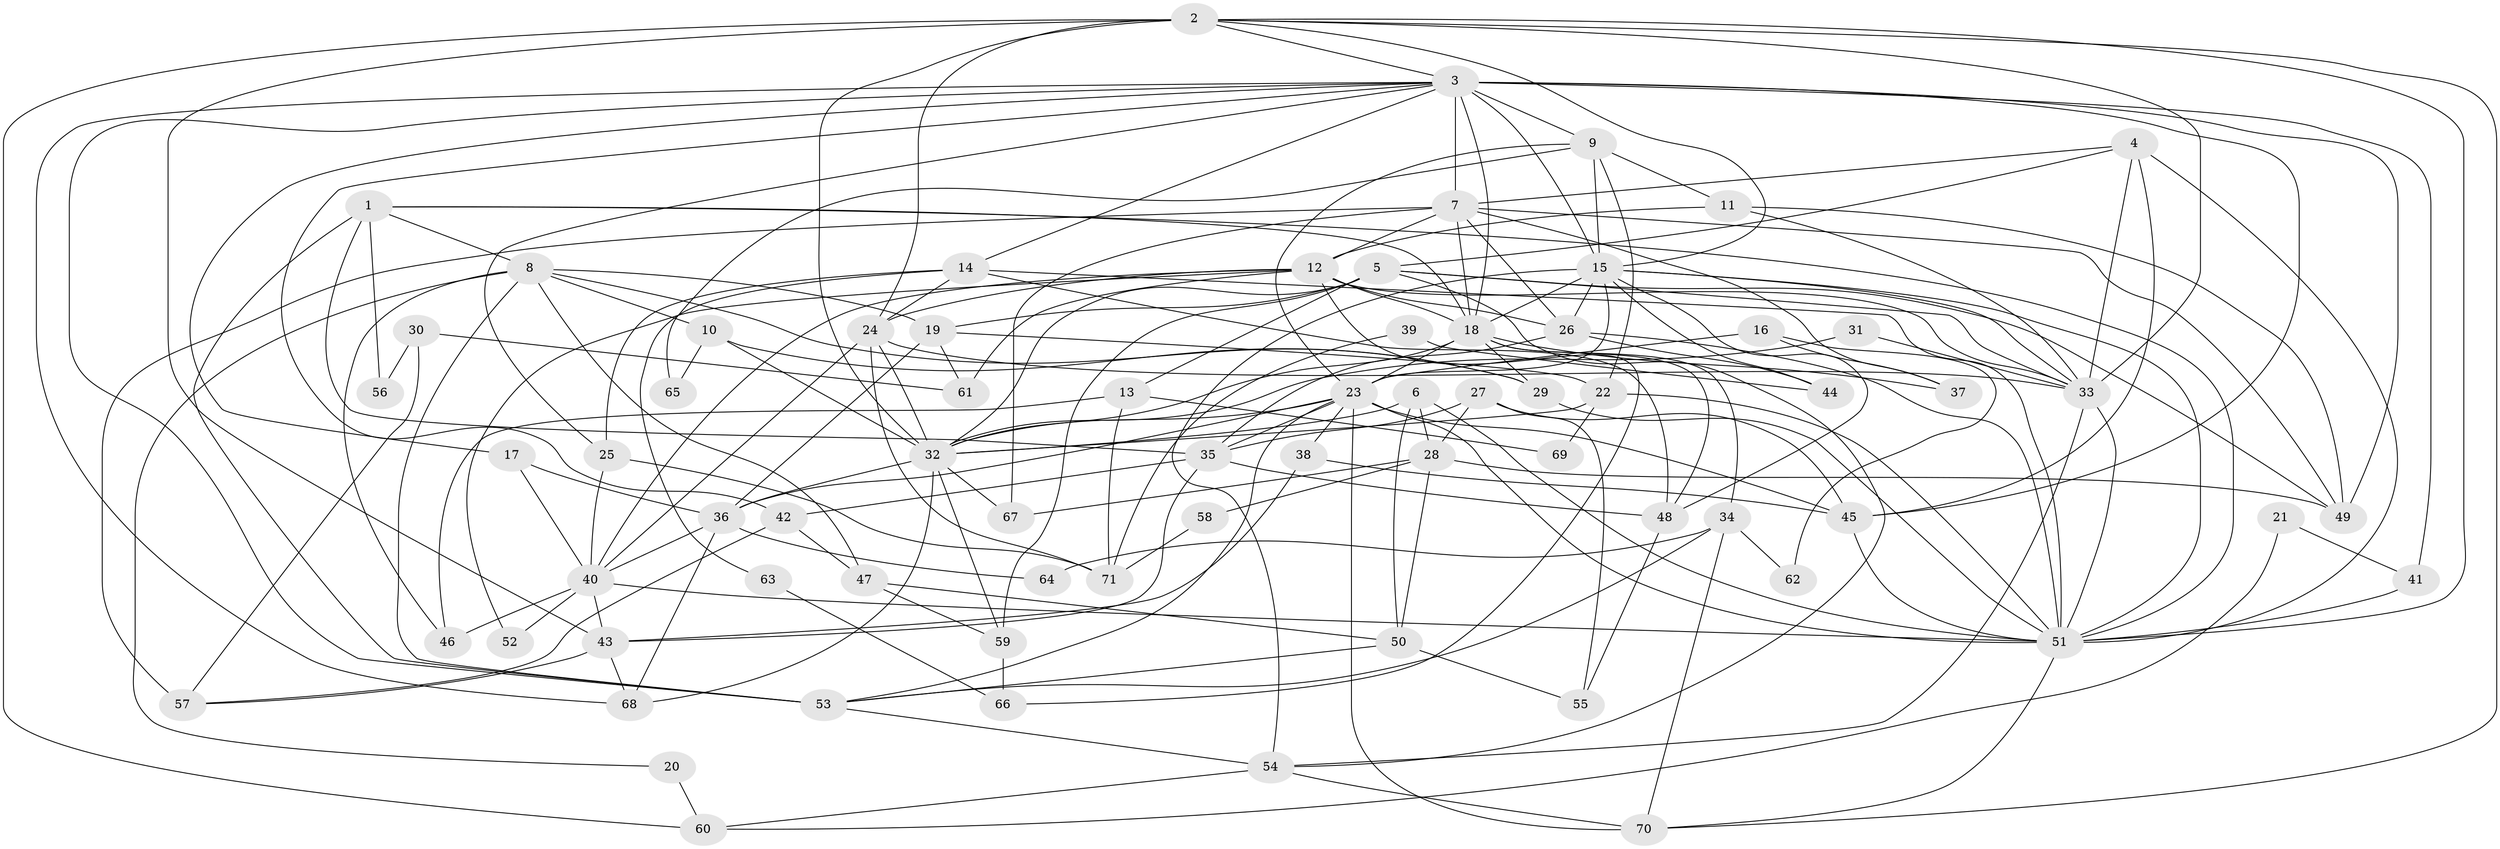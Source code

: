 // original degree distribution, {6: 0.09859154929577464, 5: 0.2323943661971831, 2: 0.15492957746478872, 3: 0.2605633802816901, 4: 0.2112676056338028, 7: 0.028169014084507043, 8: 0.014084507042253521}
// Generated by graph-tools (version 1.1) at 2025/36/03/09/25 02:36:00]
// undirected, 71 vertices, 186 edges
graph export_dot {
graph [start="1"]
  node [color=gray90,style=filled];
  1;
  2;
  3;
  4;
  5;
  6;
  7;
  8;
  9;
  10;
  11;
  12;
  13;
  14;
  15;
  16;
  17;
  18;
  19;
  20;
  21;
  22;
  23;
  24;
  25;
  26;
  27;
  28;
  29;
  30;
  31;
  32;
  33;
  34;
  35;
  36;
  37;
  38;
  39;
  40;
  41;
  42;
  43;
  44;
  45;
  46;
  47;
  48;
  49;
  50;
  51;
  52;
  53;
  54;
  55;
  56;
  57;
  58;
  59;
  60;
  61;
  62;
  63;
  64;
  65;
  66;
  67;
  68;
  69;
  70;
  71;
  1 -- 8 [weight=1.0];
  1 -- 18 [weight=1.0];
  1 -- 35 [weight=2.0];
  1 -- 51 [weight=1.0];
  1 -- 53 [weight=1.0];
  1 -- 56 [weight=1.0];
  2 -- 3 [weight=1.0];
  2 -- 15 [weight=1.0];
  2 -- 24 [weight=1.0];
  2 -- 32 [weight=2.0];
  2 -- 33 [weight=2.0];
  2 -- 43 [weight=2.0];
  2 -- 51 [weight=1.0];
  2 -- 60 [weight=1.0];
  2 -- 70 [weight=1.0];
  3 -- 7 [weight=1.0];
  3 -- 9 [weight=1.0];
  3 -- 14 [weight=1.0];
  3 -- 15 [weight=2.0];
  3 -- 17 [weight=1.0];
  3 -- 18 [weight=1.0];
  3 -- 25 [weight=1.0];
  3 -- 41 [weight=1.0];
  3 -- 42 [weight=1.0];
  3 -- 45 [weight=1.0];
  3 -- 49 [weight=1.0];
  3 -- 53 [weight=1.0];
  3 -- 68 [weight=1.0];
  4 -- 5 [weight=1.0];
  4 -- 7 [weight=2.0];
  4 -- 33 [weight=2.0];
  4 -- 45 [weight=1.0];
  4 -- 51 [weight=1.0];
  5 -- 13 [weight=1.0];
  5 -- 19 [weight=2.0];
  5 -- 32 [weight=1.0];
  5 -- 33 [weight=1.0];
  5 -- 49 [weight=1.0];
  5 -- 54 [weight=1.0];
  5 -- 59 [weight=1.0];
  6 -- 28 [weight=1.0];
  6 -- 32 [weight=2.0];
  6 -- 50 [weight=1.0];
  6 -- 51 [weight=1.0];
  7 -- 12 [weight=1.0];
  7 -- 18 [weight=2.0];
  7 -- 26 [weight=1.0];
  7 -- 37 [weight=1.0];
  7 -- 49 [weight=1.0];
  7 -- 57 [weight=2.0];
  7 -- 67 [weight=2.0];
  8 -- 10 [weight=2.0];
  8 -- 19 [weight=1.0];
  8 -- 20 [weight=1.0];
  8 -- 29 [weight=1.0];
  8 -- 46 [weight=1.0];
  8 -- 47 [weight=2.0];
  8 -- 53 [weight=2.0];
  9 -- 11 [weight=1.0];
  9 -- 15 [weight=1.0];
  9 -- 22 [weight=1.0];
  9 -- 23 [weight=1.0];
  9 -- 65 [weight=1.0];
  10 -- 29 [weight=1.0];
  10 -- 32 [weight=1.0];
  10 -- 65 [weight=1.0];
  11 -- 12 [weight=1.0];
  11 -- 33 [weight=1.0];
  11 -- 49 [weight=1.0];
  12 -- 18 [weight=1.0];
  12 -- 24 [weight=2.0];
  12 -- 26 [weight=1.0];
  12 -- 33 [weight=1.0];
  12 -- 40 [weight=1.0];
  12 -- 52 [weight=1.0];
  12 -- 61 [weight=1.0];
  12 -- 66 [weight=1.0];
  13 -- 46 [weight=1.0];
  13 -- 69 [weight=1.0];
  13 -- 71 [weight=1.0];
  14 -- 24 [weight=1.0];
  14 -- 25 [weight=1.0];
  14 -- 48 [weight=1.0];
  14 -- 51 [weight=1.0];
  14 -- 63 [weight=1.0];
  15 -- 18 [weight=1.0];
  15 -- 23 [weight=2.0];
  15 -- 26 [weight=1.0];
  15 -- 33 [weight=1.0];
  15 -- 44 [weight=1.0];
  15 -- 48 [weight=1.0];
  15 -- 51 [weight=1.0];
  15 -- 54 [weight=1.0];
  16 -- 23 [weight=1.0];
  16 -- 37 [weight=1.0];
  16 -- 62 [weight=1.0];
  17 -- 36 [weight=1.0];
  17 -- 40 [weight=2.0];
  18 -- 23 [weight=1.0];
  18 -- 29 [weight=1.0];
  18 -- 32 [weight=1.0];
  18 -- 34 [weight=1.0];
  18 -- 37 [weight=1.0];
  18 -- 48 [weight=1.0];
  19 -- 22 [weight=1.0];
  19 -- 36 [weight=1.0];
  19 -- 61 [weight=1.0];
  20 -- 60 [weight=1.0];
  21 -- 41 [weight=1.0];
  21 -- 60 [weight=1.0];
  22 -- 32 [weight=2.0];
  22 -- 51 [weight=1.0];
  22 -- 69 [weight=1.0];
  23 -- 32 [weight=1.0];
  23 -- 35 [weight=1.0];
  23 -- 36 [weight=2.0];
  23 -- 38 [weight=1.0];
  23 -- 45 [weight=2.0];
  23 -- 51 [weight=1.0];
  23 -- 53 [weight=1.0];
  23 -- 70 [weight=2.0];
  24 -- 32 [weight=1.0];
  24 -- 33 [weight=1.0];
  24 -- 40 [weight=1.0];
  24 -- 71 [weight=1.0];
  25 -- 40 [weight=1.0];
  25 -- 71 [weight=1.0];
  26 -- 35 [weight=1.0];
  26 -- 44 [weight=1.0];
  26 -- 51 [weight=1.0];
  27 -- 28 [weight=1.0];
  27 -- 35 [weight=1.0];
  27 -- 45 [weight=1.0];
  27 -- 55 [weight=1.0];
  28 -- 49 [weight=1.0];
  28 -- 50 [weight=1.0];
  28 -- 58 [weight=1.0];
  28 -- 67 [weight=1.0];
  29 -- 51 [weight=1.0];
  30 -- 56 [weight=1.0];
  30 -- 57 [weight=1.0];
  30 -- 61 [weight=1.0];
  31 -- 32 [weight=1.0];
  31 -- 33 [weight=1.0];
  32 -- 36 [weight=1.0];
  32 -- 59 [weight=1.0];
  32 -- 67 [weight=1.0];
  32 -- 68 [weight=1.0];
  33 -- 51 [weight=2.0];
  33 -- 54 [weight=1.0];
  34 -- 53 [weight=1.0];
  34 -- 62 [weight=1.0];
  34 -- 64 [weight=1.0];
  34 -- 70 [weight=1.0];
  35 -- 42 [weight=1.0];
  35 -- 43 [weight=1.0];
  35 -- 48 [weight=1.0];
  36 -- 40 [weight=1.0];
  36 -- 64 [weight=1.0];
  36 -- 68 [weight=1.0];
  38 -- 43 [weight=1.0];
  38 -- 45 [weight=1.0];
  39 -- 44 [weight=1.0];
  39 -- 71 [weight=1.0];
  40 -- 43 [weight=1.0];
  40 -- 46 [weight=1.0];
  40 -- 51 [weight=1.0];
  40 -- 52 [weight=1.0];
  41 -- 51 [weight=1.0];
  42 -- 47 [weight=1.0];
  42 -- 57 [weight=1.0];
  43 -- 57 [weight=1.0];
  43 -- 68 [weight=1.0];
  45 -- 51 [weight=1.0];
  47 -- 50 [weight=1.0];
  47 -- 59 [weight=1.0];
  48 -- 55 [weight=1.0];
  50 -- 53 [weight=1.0];
  50 -- 55 [weight=1.0];
  51 -- 70 [weight=1.0];
  53 -- 54 [weight=1.0];
  54 -- 60 [weight=1.0];
  54 -- 70 [weight=1.0];
  58 -- 71 [weight=1.0];
  59 -- 66 [weight=1.0];
  63 -- 66 [weight=1.0];
}
